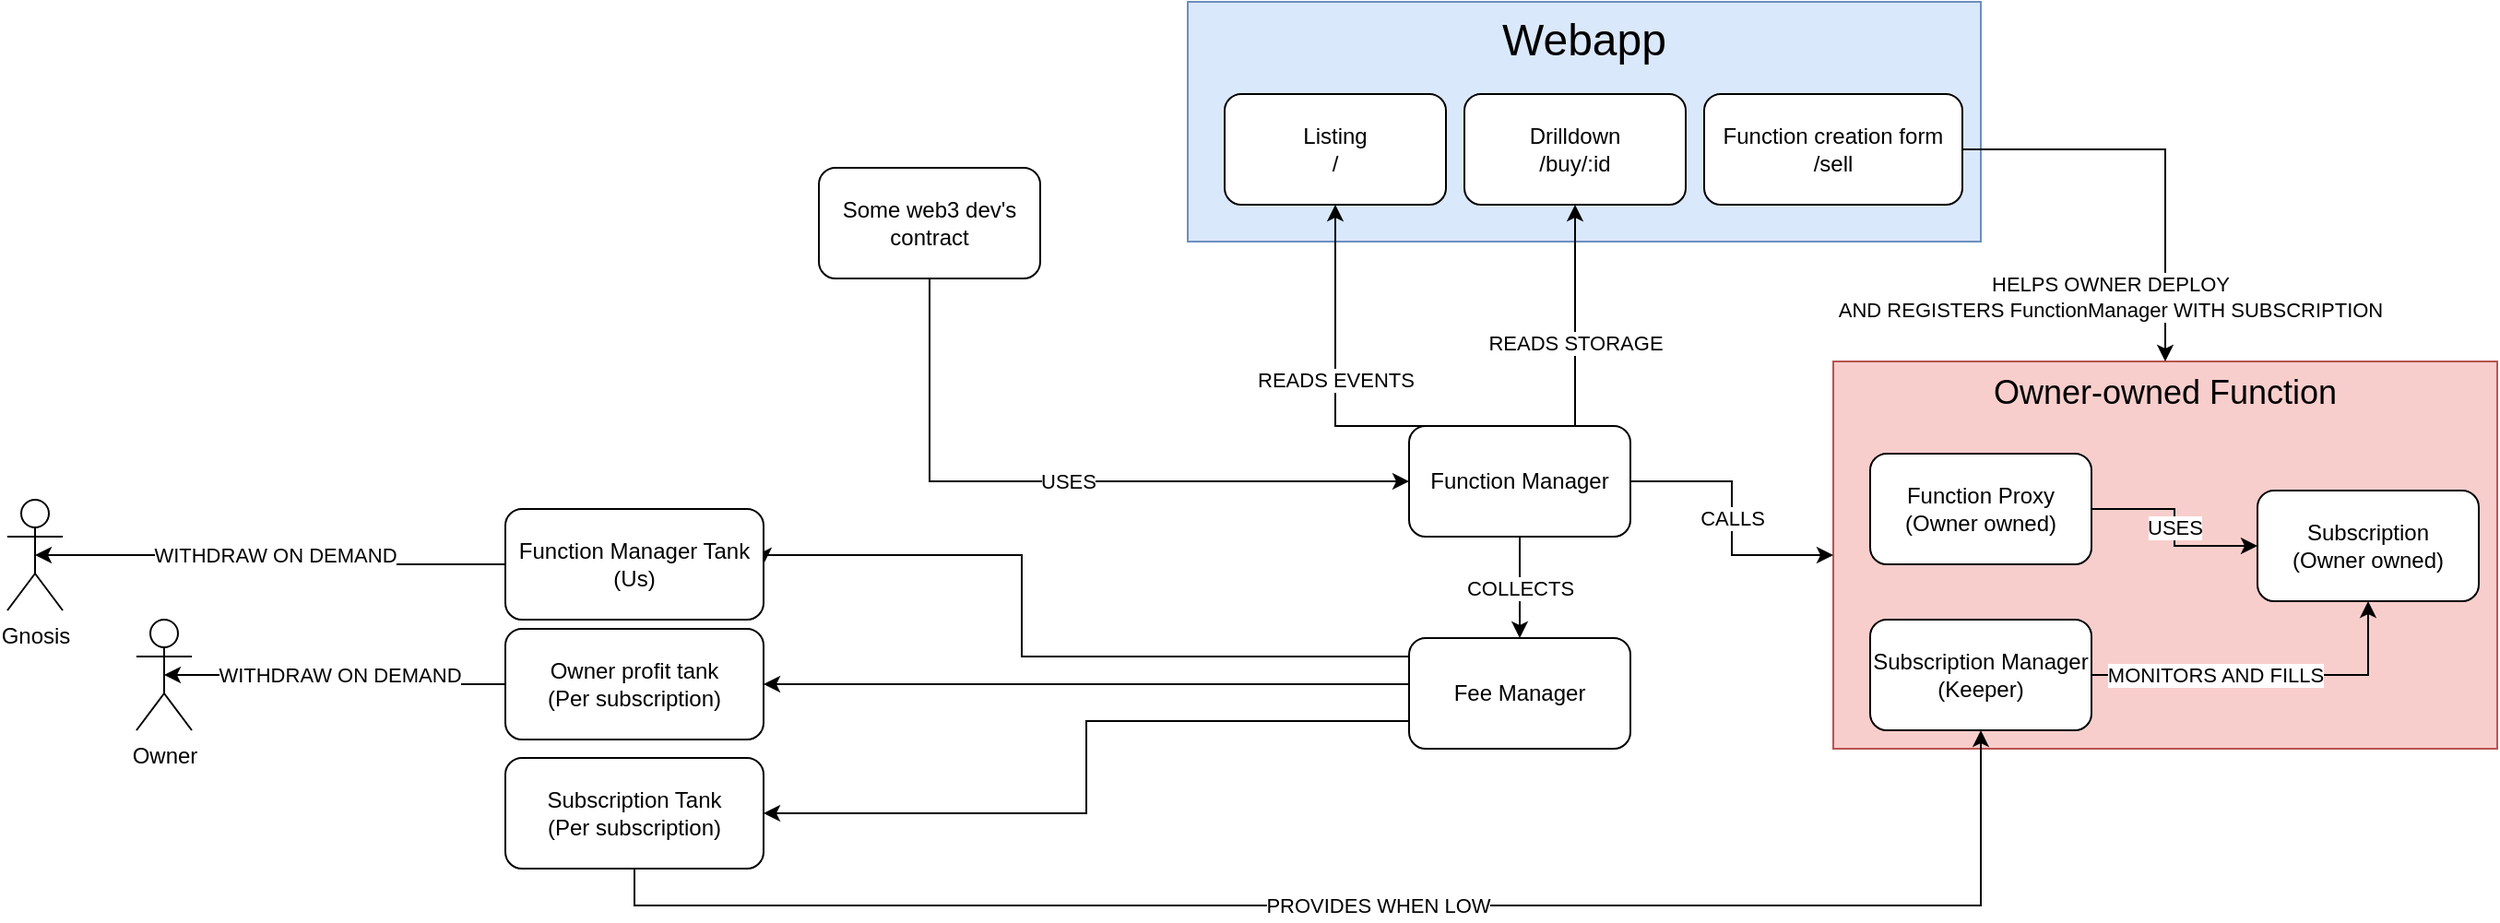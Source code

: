 <mxfile version="21.2.8" type="device" pages="5">
  <diagram id="_97RogYsonQwrS61qgb5" name="Overview Diagram (OLD)">
    <mxGraphModel dx="2284" dy="1934" grid="1" gridSize="10" guides="1" tooltips="1" connect="1" arrows="1" fold="1" page="1" pageScale="1" pageWidth="850" pageHeight="1100" math="0" shadow="0">
      <root>
        <mxCell id="0" />
        <mxCell id="1" parent="0" />
        <mxCell id="4-KkD4mTxqv4DB8zYI_S-33" value="Owner-owned Function" style="rounded=0;whiteSpace=wrap;html=1;align=center;verticalAlign=top;fontSize=18;fillColor=#f8cecc;strokeColor=#b85450;" parent="1" vertex="1">
          <mxGeometry x="550" y="235" width="360" height="210" as="geometry" />
        </mxCell>
        <mxCell id="4-KkD4mTxqv4DB8zYI_S-30" value="Webapp" style="rounded=0;whiteSpace=wrap;html=1;fillColor=#dae8fc;strokeColor=#6c8ebf;align=center;verticalAlign=top;fontSize=24;" parent="1" vertex="1">
          <mxGeometry x="200" y="40" width="430" height="130" as="geometry" />
        </mxCell>
        <mxCell id="4-KkD4mTxqv4DB8zYI_S-5" value="Listing&lt;br&gt;/" style="rounded=1;whiteSpace=wrap;html=1;" parent="1" vertex="1">
          <mxGeometry x="220" y="90" width="120" height="60" as="geometry" />
        </mxCell>
        <mxCell id="4-KkD4mTxqv4DB8zYI_S-34" value="CALLS" style="edgeStyle=orthogonalEdgeStyle;rounded=0;orthogonalLoop=1;jettySize=auto;html=1;exitX=1;exitY=0.5;exitDx=0;exitDy=0;" parent="1" source="4-KkD4mTxqv4DB8zYI_S-7" target="4-KkD4mTxqv4DB8zYI_S-33" edge="1">
          <mxGeometry relative="1" as="geometry" />
        </mxCell>
        <mxCell id="4-KkD4mTxqv4DB8zYI_S-37" value="READS EVENTS" style="edgeStyle=orthogonalEdgeStyle;rounded=0;orthogonalLoop=1;jettySize=auto;html=1;exitX=0.25;exitY=0;exitDx=0;exitDy=0;entryX=0.5;entryY=1;entryDx=0;entryDy=0;" parent="1" source="4-KkD4mTxqv4DB8zYI_S-7" target="4-KkD4mTxqv4DB8zYI_S-5" edge="1">
          <mxGeometry relative="1" as="geometry">
            <Array as="points">
              <mxPoint x="280" y="270" />
            </Array>
          </mxGeometry>
        </mxCell>
        <mxCell id="4-KkD4mTxqv4DB8zYI_S-38" value="READS STORAGE" style="edgeStyle=orthogonalEdgeStyle;rounded=0;orthogonalLoop=1;jettySize=auto;html=1;exitX=0.5;exitY=0;exitDx=0;exitDy=0;entryX=0.5;entryY=1;entryDx=0;entryDy=0;" parent="1" source="4-KkD4mTxqv4DB8zYI_S-7" target="4-KkD4mTxqv4DB8zYI_S-31" edge="1">
          <mxGeometry relative="1" as="geometry">
            <Array as="points">
              <mxPoint x="410" y="270" />
            </Array>
          </mxGeometry>
        </mxCell>
        <mxCell id="4-KkD4mTxqv4DB8zYI_S-7" value="Function Manager" style="rounded=1;whiteSpace=wrap;html=1;" parent="1" vertex="1">
          <mxGeometry x="320" y="270" width="120" height="60" as="geometry" />
        </mxCell>
        <mxCell id="4-KkD4mTxqv4DB8zYI_S-8" value="MONITORS AND FILLS" style="edgeStyle=orthogonalEdgeStyle;rounded=0;orthogonalLoop=1;jettySize=auto;html=1;exitX=1;exitY=0.5;exitDx=0;exitDy=0;entryX=0.5;entryY=1;entryDx=0;entryDy=0;" parent="1" source="4-KkD4mTxqv4DB8zYI_S-9" target="4-KkD4mTxqv4DB8zYI_S-19" edge="1">
          <mxGeometry x="-0.3" relative="1" as="geometry">
            <mxPoint as="offset" />
          </mxGeometry>
        </mxCell>
        <mxCell id="4-KkD4mTxqv4DB8zYI_S-9" value="Subscription Manager&lt;br&gt;(Keeper)" style="rounded=1;whiteSpace=wrap;html=1;" parent="1" vertex="1">
          <mxGeometry x="570" y="375" width="120" height="60" as="geometry" />
        </mxCell>
        <mxCell id="4-KkD4mTxqv4DB8zYI_S-11" value="Fee Manager" style="rounded=1;whiteSpace=wrap;html=1;" parent="1" vertex="1">
          <mxGeometry x="320" y="385" width="120" height="60" as="geometry" />
        </mxCell>
        <mxCell id="4-KkD4mTxqv4DB8zYI_S-12" style="edgeStyle=orthogonalEdgeStyle;rounded=0;orthogonalLoop=1;jettySize=auto;html=1;exitX=0;exitY=0.75;exitDx=0;exitDy=0;entryX=1;entryY=0.5;entryDx=0;entryDy=0;" parent="1" source="4-KkD4mTxqv4DB8zYI_S-11" target="4-KkD4mTxqv4DB8zYI_S-21" edge="1">
          <mxGeometry relative="1" as="geometry">
            <mxPoint x="30.0" y="395" as="sourcePoint" />
          </mxGeometry>
        </mxCell>
        <mxCell id="4-KkD4mTxqv4DB8zYI_S-13" style="edgeStyle=orthogonalEdgeStyle;rounded=0;orthogonalLoop=1;jettySize=auto;html=1;exitX=0;exitY=0.5;exitDx=0;exitDy=0;entryX=1;entryY=0.5;entryDx=0;entryDy=0;" parent="1" source="4-KkD4mTxqv4DB8zYI_S-11" target="4-KkD4mTxqv4DB8zYI_S-23" edge="1">
          <mxGeometry relative="1" as="geometry">
            <mxPoint x="30.0" y="380" as="sourcePoint" />
            <Array as="points">
              <mxPoint x="20" y="410" />
              <mxPoint x="20" y="410" />
            </Array>
          </mxGeometry>
        </mxCell>
        <mxCell id="4-KkD4mTxqv4DB8zYI_S-14" style="edgeStyle=orthogonalEdgeStyle;rounded=0;orthogonalLoop=1;jettySize=auto;html=1;exitX=0;exitY=0.25;exitDx=0;exitDy=0;entryX=1;entryY=0.5;entryDx=0;entryDy=0;" parent="1" source="4-KkD4mTxqv4DB8zYI_S-11" target="4-KkD4mTxqv4DB8zYI_S-25" edge="1">
          <mxGeometry relative="1" as="geometry">
            <mxPoint x="30.0" y="365" as="sourcePoint" />
            <Array as="points">
              <mxPoint x="110" y="395" />
              <mxPoint x="110" y="340" />
              <mxPoint x="-30" y="340" />
            </Array>
          </mxGeometry>
        </mxCell>
        <mxCell id="4-KkD4mTxqv4DB8zYI_S-16" value="USES" style="edgeStyle=orthogonalEdgeStyle;rounded=0;orthogonalLoop=1;jettySize=auto;html=1;exitX=1;exitY=0.5;exitDx=0;exitDy=0;entryX=0;entryY=0.5;entryDx=0;entryDy=0;" parent="1" source="4-KkD4mTxqv4DB8zYI_S-17" target="4-KkD4mTxqv4DB8zYI_S-19" edge="1">
          <mxGeometry relative="1" as="geometry" />
        </mxCell>
        <mxCell id="4-KkD4mTxqv4DB8zYI_S-17" value="Function Proxy (Owner owned)" style="rounded=1;whiteSpace=wrap;html=1;" parent="1" vertex="1">
          <mxGeometry x="570" y="285" width="120" height="60" as="geometry" />
        </mxCell>
        <mxCell id="4-KkD4mTxqv4DB8zYI_S-18" value="COLLECTS" style="endArrow=classic;html=1;rounded=0;exitX=0.5;exitY=1;exitDx=0;exitDy=0;entryX=0.5;entryY=0;entryDx=0;entryDy=0;" parent="1" source="4-KkD4mTxqv4DB8zYI_S-7" target="4-KkD4mTxqv4DB8zYI_S-11" edge="1">
          <mxGeometry width="50" height="50" relative="1" as="geometry">
            <mxPoint x="290" y="560" as="sourcePoint" />
            <mxPoint x="340" y="510" as="targetPoint" />
          </mxGeometry>
        </mxCell>
        <mxCell id="4-KkD4mTxqv4DB8zYI_S-19" value="Subscription&lt;br&gt;(Owner owned)" style="rounded=1;whiteSpace=wrap;html=1;" parent="1" vertex="1">
          <mxGeometry x="780" y="305" width="120" height="60" as="geometry" />
        </mxCell>
        <mxCell id="4-KkD4mTxqv4DB8zYI_S-36" value="PROVIDES WHEN LOW" style="edgeStyle=orthogonalEdgeStyle;rounded=0;orthogonalLoop=1;jettySize=auto;html=1;exitX=0.5;exitY=1;exitDx=0;exitDy=0;entryX=0.5;entryY=1;entryDx=0;entryDy=0;" parent="1" source="4-KkD4mTxqv4DB8zYI_S-21" target="4-KkD4mTxqv4DB8zYI_S-9" edge="1">
          <mxGeometry relative="1" as="geometry" />
        </mxCell>
        <mxCell id="4-KkD4mTxqv4DB8zYI_S-21" value="Subscription Tank&lt;br&gt;(Per subscription)" style="rounded=1;whiteSpace=wrap;html=1;" parent="1" vertex="1">
          <mxGeometry x="-170" y="450" width="140" height="60" as="geometry" />
        </mxCell>
        <mxCell id="4-KkD4mTxqv4DB8zYI_S-22" value="WITHDRAW ON DEMAND" style="edgeStyle=orthogonalEdgeStyle;rounded=0;orthogonalLoop=1;jettySize=auto;html=1;exitX=0;exitY=0.5;exitDx=0;exitDy=0;entryX=0.5;entryY=0.5;entryDx=0;entryDy=0;entryPerimeter=0;" parent="1" source="4-KkD4mTxqv4DB8zYI_S-23" target="4-KkD4mTxqv4DB8zYI_S-27" edge="1">
          <mxGeometry relative="1" as="geometry" />
        </mxCell>
        <mxCell id="4-KkD4mTxqv4DB8zYI_S-23" value="Owner profit tank&lt;br&gt;(Per subscription)" style="rounded=1;whiteSpace=wrap;html=1;" parent="1" vertex="1">
          <mxGeometry x="-170" y="380" width="140" height="60" as="geometry" />
        </mxCell>
        <mxCell id="4-KkD4mTxqv4DB8zYI_S-24" value="WITHDRAW ON DEMAND" style="edgeStyle=orthogonalEdgeStyle;rounded=0;orthogonalLoop=1;jettySize=auto;html=1;exitX=0;exitY=0.5;exitDx=0;exitDy=0;entryX=0.5;entryY=0.5;entryDx=0;entryDy=0;entryPerimeter=0;" parent="1" source="4-KkD4mTxqv4DB8zYI_S-25" target="4-KkD4mTxqv4DB8zYI_S-26" edge="1">
          <mxGeometry relative="1" as="geometry" />
        </mxCell>
        <mxCell id="4-KkD4mTxqv4DB8zYI_S-25" value="Function Manager Tank&lt;br&gt;(Us)" style="rounded=1;whiteSpace=wrap;html=1;" parent="1" vertex="1">
          <mxGeometry x="-170" y="315" width="140" height="60" as="geometry" />
        </mxCell>
        <mxCell id="4-KkD4mTxqv4DB8zYI_S-26" value="Gnosis" style="shape=umlActor;verticalLabelPosition=bottom;verticalAlign=top;html=1;outlineConnect=0;" parent="1" vertex="1">
          <mxGeometry x="-440" y="310" width="30" height="60" as="geometry" />
        </mxCell>
        <mxCell id="4-KkD4mTxqv4DB8zYI_S-27" value="Owner" style="shape=umlActor;verticalLabelPosition=bottom;verticalAlign=top;html=1;outlineConnect=0;" parent="1" vertex="1">
          <mxGeometry x="-370" y="375" width="30" height="60" as="geometry" />
        </mxCell>
        <mxCell id="4-KkD4mTxqv4DB8zYI_S-28" value="USES" style="edgeStyle=orthogonalEdgeStyle;rounded=0;orthogonalLoop=1;jettySize=auto;html=1;exitX=0.5;exitY=1;exitDx=0;exitDy=0;entryX=0;entryY=0.5;entryDx=0;entryDy=0;" parent="1" source="4-KkD4mTxqv4DB8zYI_S-29" target="4-KkD4mTxqv4DB8zYI_S-7" edge="1">
          <mxGeometry relative="1" as="geometry" />
        </mxCell>
        <mxCell id="4-KkD4mTxqv4DB8zYI_S-29" value="Some web3 dev&#39;s contract" style="rounded=1;whiteSpace=wrap;html=1;" parent="1" vertex="1">
          <mxGeometry y="130" width="120" height="60" as="geometry" />
        </mxCell>
        <mxCell id="4-KkD4mTxqv4DB8zYI_S-31" value="Drilldown&lt;br&gt;/buy/:id" style="rounded=1;whiteSpace=wrap;html=1;" parent="1" vertex="1">
          <mxGeometry x="350" y="90" width="120" height="60" as="geometry" />
        </mxCell>
        <mxCell id="4-KkD4mTxqv4DB8zYI_S-39" value="HELPS OWNER DEPLOY&lt;br&gt;AND REGISTERS FunctionManager WITH SUBSCRIPTION" style="edgeStyle=orthogonalEdgeStyle;rounded=0;orthogonalLoop=1;jettySize=auto;html=1;exitX=1;exitY=0.5;exitDx=0;exitDy=0;entryX=0.5;entryY=0;entryDx=0;entryDy=0;" parent="1" source="4-KkD4mTxqv4DB8zYI_S-32" target="4-KkD4mTxqv4DB8zYI_S-33" edge="1">
          <mxGeometry x="0.689" y="-30" relative="1" as="geometry">
            <mxPoint as="offset" />
          </mxGeometry>
        </mxCell>
        <mxCell id="4-KkD4mTxqv4DB8zYI_S-32" value="Function creation form&lt;br&gt;/sell" style="rounded=1;whiteSpace=wrap;html=1;" parent="1" vertex="1">
          <mxGeometry x="480" y="90" width="140" height="60" as="geometry" />
        </mxCell>
      </root>
    </mxGraphModel>
  </diagram>
  <diagram id="HcjYYFQ3SyVV-PXVgpu_" name="Function execution (OLD)">
    <mxGraphModel dx="2007" dy="1978" grid="1" gridSize="10" guides="1" tooltips="1" connect="1" arrows="1" fold="1" page="1" pageScale="1" pageWidth="850" pageHeight="1100" math="0" shadow="0">
      <root>
        <mxCell id="0" />
        <mxCell id="1" parent="0" />
        <mxCell id="ql8AYCS6N9ngIlp_J2bR-6" style="edgeStyle=orthogonalEdgeStyle;rounded=0;orthogonalLoop=1;jettySize=auto;html=1;exitX=1;exitY=0.333;exitDx=0;exitDy=0;exitPerimeter=0;entryX=0;entryY=0.5;entryDx=0;entryDy=0;" parent="1" source="ql8AYCS6N9ngIlp_J2bR-1" target="ql8AYCS6N9ngIlp_J2bR-12" edge="1">
          <mxGeometry relative="1" as="geometry">
            <mxPoint x="60" y="110" as="targetPoint" />
          </mxGeometry>
        </mxCell>
        <mxCell id="ql8AYCS6N9ngIlp_J2bR-1" value="Web3 Dev&#39;s contract" style="shape=umlActor;verticalLabelPosition=bottom;verticalAlign=top;html=1;outlineConnect=0;" parent="1" vertex="1">
          <mxGeometry x="-70" y="10" width="30" height="60" as="geometry" />
        </mxCell>
        <mxCell id="ql8AYCS6N9ngIlp_J2bR-7" style="edgeStyle=orthogonalEdgeStyle;rounded=0;orthogonalLoop=1;jettySize=auto;html=1;exitX=0.5;exitY=1;exitDx=0;exitDy=0;entryX=0.5;entryY=0;entryDx=0;entryDy=0;" parent="1" source="ql8AYCS6N9ngIlp_J2bR-2" target="ql8AYCS6N9ngIlp_J2bR-3" edge="1">
          <mxGeometry relative="1" as="geometry" />
        </mxCell>
        <mxCell id="ql8AYCS6N9ngIlp_J2bR-2" value="FunctionManager.sendRequest" style="rounded=0;whiteSpace=wrap;html=1;fillColor=#e1d5e7;strokeColor=#9673a6;" parent="1" vertex="1">
          <mxGeometry x="180" y="130" width="240" height="60" as="geometry" />
        </mxCell>
        <mxCell id="ql8AYCS6N9ngIlp_J2bR-8" style="edgeStyle=orthogonalEdgeStyle;rounded=0;orthogonalLoop=1;jettySize=auto;html=1;exitX=0.5;exitY=1;exitDx=0;exitDy=0;entryX=0.5;entryY=0;entryDx=0;entryDy=0;" parent="1" source="ql8AYCS6N9ngIlp_J2bR-3" target="ql8AYCS6N9ngIlp_J2bR-4" edge="1">
          <mxGeometry relative="1" as="geometry" />
        </mxCell>
        <mxCell id="ql8AYCS6N9ngIlp_J2bR-3" value="Collect fees" style="rounded=1;whiteSpace=wrap;html=1;fillColor=#e1d5e7;strokeColor=#9673a6;" parent="1" vertex="1">
          <mxGeometry x="240" y="220" width="120" height="60" as="geometry" />
        </mxCell>
        <mxCell id="ql8AYCS6N9ngIlp_J2bR-10" style="edgeStyle=orthogonalEdgeStyle;rounded=0;orthogonalLoop=1;jettySize=auto;html=1;exitX=1;exitY=0.5;exitDx=0;exitDy=0;entryX=0;entryY=0.5;entryDx=0;entryDy=0;" parent="1" source="ql8AYCS6N9ngIlp_J2bR-4" target="ql8AYCS6N9ngIlp_J2bR-9" edge="1">
          <mxGeometry relative="1" as="geometry" />
        </mxCell>
        <mxCell id="ql8AYCS6N9ngIlp_J2bR-4" value="Call FunctionProxy" style="rounded=1;whiteSpace=wrap;html=1;fillColor=#e1d5e7;strokeColor=#9673a6;" parent="1" vertex="1">
          <mxGeometry x="240" y="310" width="120" height="60" as="geometry" />
        </mxCell>
        <mxCell id="ql8AYCS6N9ngIlp_J2bR-17" style="edgeStyle=orthogonalEdgeStyle;rounded=0;orthogonalLoop=1;jettySize=auto;html=1;exitX=0.5;exitY=1;exitDx=0;exitDy=0;entryX=0.5;entryY=0;entryDx=0;entryDy=0;" parent="1" source="ql8AYCS6N9ngIlp_J2bR-9" target="ql8AYCS6N9ngIlp_J2bR-16" edge="1">
          <mxGeometry relative="1" as="geometry" />
        </mxCell>
        <mxCell id="ql8AYCS6N9ngIlp_J2bR-9" value="Function Proxy" style="rounded=0;whiteSpace=wrap;html=1;fillColor=#f8cecc;strokeColor=#b85450;" parent="1" vertex="1">
          <mxGeometry x="425" y="310" width="120" height="60" as="geometry" />
        </mxCell>
        <mxCell id="ql8AYCS6N9ngIlp_J2bR-24" style="edgeStyle=orthogonalEdgeStyle;rounded=0;orthogonalLoop=1;jettySize=auto;html=1;exitX=0.375;exitY=1;exitDx=0;exitDy=0;entryX=0.5;entryY=0;entryDx=0;entryDy=0;" parent="1" source="ql8AYCS6N9ngIlp_J2bR-12" target="ql8AYCS6N9ngIlp_J2bR-2" edge="1">
          <mxGeometry relative="1" as="geometry" />
        </mxCell>
        <mxCell id="ql8AYCS6N9ngIlp_J2bR-12" value="Request params&lt;br&gt;function address&lt;br&gt;args&lt;br&gt;callbackFunction (uint256 pointing to a mapping of bytes32 -&amp;gt; functionCallback)&lt;br&gt;&lt;br&gt;Must include deposit, deposit will be:&lt;br&gt;1. BaseFee + PremiumFee, which covers executing the function&lt;br&gt;2. Everything past BaseFee + PremiumFee is stored for the callback. If the callback runs out, tough luck." style="shape=hexagon;perimeter=hexagonPerimeter2;whiteSpace=wrap;html=1;fixedSize=1;" parent="1" vertex="1">
          <mxGeometry x="130" y="-30" width="480" height="130" as="geometry" />
        </mxCell>
        <mxCell id="ql8AYCS6N9ngIlp_J2bR-20" style="edgeStyle=orthogonalEdgeStyle;rounded=0;orthogonalLoop=1;jettySize=auto;html=1;exitX=0;exitY=0.75;exitDx=0;exitDy=0;entryX=1;entryY=0.5;entryDx=0;entryDy=0;" parent="1" source="ql8AYCS6N9ngIlp_J2bR-14" target="ql8AYCS6N9ngIlp_J2bR-19" edge="1">
          <mxGeometry relative="1" as="geometry" />
        </mxCell>
        <mxCell id="ql8AYCS6N9ngIlp_J2bR-14" value="DON" style="rounded=0;whiteSpace=wrap;html=1;fillColor=#dae8fc;strokeColor=#6c8ebf;" parent="1" vertex="1">
          <mxGeometry x="630" y="380" width="170" height="220" as="geometry" />
        </mxCell>
        <mxCell id="ql8AYCS6N9ngIlp_J2bR-18" style="edgeStyle=orthogonalEdgeStyle;rounded=0;orthogonalLoop=1;jettySize=auto;html=1;exitX=1;exitY=0.5;exitDx=0;exitDy=0;entryX=0;entryY=0.25;entryDx=0;entryDy=0;" parent="1" source="ql8AYCS6N9ngIlp_J2bR-16" target="ql8AYCS6N9ngIlp_J2bR-14" edge="1">
          <mxGeometry relative="1" as="geometry" />
        </mxCell>
        <mxCell id="ql8AYCS6N9ngIlp_J2bR-16" value="sendRequest" style="shape=process;whiteSpace=wrap;html=1;backgroundOutline=1;fillColor=#f8cecc;strokeColor=#b85450;" parent="1" vertex="1">
          <mxGeometry x="425" y="410" width="120" height="60" as="geometry" />
        </mxCell>
        <mxCell id="ql8AYCS6N9ngIlp_J2bR-25" style="edgeStyle=orthogonalEdgeStyle;rounded=0;orthogonalLoop=1;jettySize=auto;html=1;exitX=0;exitY=0.5;exitDx=0;exitDy=0;entryX=1;entryY=0.5;entryDx=0;entryDy=0;" parent="1" source="ql8AYCS6N9ngIlp_J2bR-19" target="ql8AYCS6N9ngIlp_J2bR-21" edge="1">
          <mxGeometry relative="1" as="geometry" />
        </mxCell>
        <mxCell id="ql8AYCS6N9ngIlp_J2bR-19" value="fulfillRequest" style="shape=process;whiteSpace=wrap;html=1;backgroundOutline=1;fillColor=#f8cecc;strokeColor=#b85450;" parent="1" vertex="1">
          <mxGeometry x="425" y="520" width="120" height="60" as="geometry" />
        </mxCell>
        <mxCell id="ql8AYCS6N9ngIlp_J2bR-29" style="edgeStyle=orthogonalEdgeStyle;rounded=0;orthogonalLoop=1;jettySize=auto;html=1;exitX=0.5;exitY=1;exitDx=0;exitDy=0;" parent="1" source="ql8AYCS6N9ngIlp_J2bR-21" target="ql8AYCS6N9ngIlp_J2bR-26" edge="1">
          <mxGeometry relative="1" as="geometry" />
        </mxCell>
        <mxCell id="ql8AYCS6N9ngIlp_J2bR-21" value="FunctionManager.fulfillRequest" style="rounded=0;whiteSpace=wrap;html=1;fillColor=#e1d5e7;strokeColor=#9673a6;" parent="1" vertex="1">
          <mxGeometry x="170" y="520" width="190" height="60" as="geometry" />
        </mxCell>
        <mxCell id="ql8AYCS6N9ngIlp_J2bR-30" style="edgeStyle=orthogonalEdgeStyle;rounded=0;orthogonalLoop=1;jettySize=auto;html=1;exitX=0.5;exitY=1;exitDx=0;exitDy=0;entryX=0.5;entryY=0;entryDx=0;entryDy=0;" parent="1" source="ql8AYCS6N9ngIlp_J2bR-26" target="ql8AYCS6N9ngIlp_J2bR-31" edge="1">
          <mxGeometry relative="1" as="geometry">
            <mxPoint x="260" y="750" as="targetPoint" />
          </mxGeometry>
        </mxCell>
        <mxCell id="ql8AYCS6N9ngIlp_J2bR-26" value="baseCallback&lt;br&gt;(Records metrics, calls the custom callback)" style="rounded=1;whiteSpace=wrap;html=1;fillColor=#e1d5e7;strokeColor=#9673a6;" parent="1" vertex="1">
          <mxGeometry x="205" y="620" width="120" height="60" as="geometry" />
        </mxCell>
        <mxCell id="ql8AYCS6N9ngIlp_J2bR-28" value="We will have some prebuilt callbacks:&lt;br&gt;1. Do nothing (for people who want to&lt;br&gt;2. Store&lt;br&gt;3. performUpkeep&lt;br&gt;&lt;br&gt;&lt;br&gt;Any user can submit a custom callback to the function manager, &lt;br&gt;but custom callbacks will only be accessible to the sender" style="ellipse;shape=cloud;whiteSpace=wrap;html=1;" parent="1" vertex="1">
          <mxGeometry x="400" y="-260" width="440" height="280" as="geometry" />
        </mxCell>
        <mxCell id="ql8AYCS6N9ngIlp_J2bR-31" value="customCallback" style="rounded=1;whiteSpace=wrap;html=1;fillColor=#e1d5e7;strokeColor=#9673a6;" parent="1" vertex="1">
          <mxGeometry x="205" y="720" width="120" height="60" as="geometry" />
        </mxCell>
      </root>
    </mxGraphModel>
  </diagram>
  <diagram id="N39p--mh9Gpqpmk-fSSp" name="Fee collection (OLD)">
    <mxGraphModel dx="1157" dy="878" grid="1" gridSize="10" guides="1" tooltips="1" connect="1" arrows="1" fold="1" page="1" pageScale="1" pageWidth="850" pageHeight="1100" math="0" shadow="0">
      <root>
        <mxCell id="0" />
        <mxCell id="1" parent="0" />
        <mxCell id="PROqfVO22ia28ZN9wxBx-3" style="edgeStyle=orthogonalEdgeStyle;rounded=0;orthogonalLoop=1;jettySize=auto;html=1;exitX=0.5;exitY=0.5;exitDx=0;exitDy=0;exitPerimeter=0;" parent="1" source="PROqfVO22ia28ZN9wxBx-1" target="PROqfVO22ia28ZN9wxBx-2" edge="1">
          <mxGeometry relative="1" as="geometry" />
        </mxCell>
        <mxCell id="PROqfVO22ia28ZN9wxBx-1" value="Function Owner" style="shape=umlActor;verticalLabelPosition=bottom;verticalAlign=top;html=1;outlineConnect=0;" parent="1" vertex="1">
          <mxGeometry x="100" y="130" width="30" height="60" as="geometry" />
        </mxCell>
        <mxCell id="PROqfVO22ia28ZN9wxBx-6" style="edgeStyle=orthogonalEdgeStyle;rounded=0;orthogonalLoop=1;jettySize=auto;html=1;exitX=1;exitY=0.5;exitDx=0;exitDy=0;entryX=0;entryY=0.5;entryDx=0;entryDy=0;" parent="1" source="PROqfVO22ia28ZN9wxBx-2" target="PROqfVO22ia28ZN9wxBx-5" edge="1">
          <mxGeometry relative="1" as="geometry" />
        </mxCell>
        <mxCell id="PROqfVO22ia28ZN9wxBx-2" value="Function Manager" style="rounded=0;whiteSpace=wrap;html=1;" parent="1" vertex="1">
          <mxGeometry x="210" y="130" width="90" height="60" as="geometry" />
        </mxCell>
        <mxCell id="PROqfVO22ia28ZN9wxBx-11" style="edgeStyle=orthogonalEdgeStyle;rounded=0;orthogonalLoop=1;jettySize=auto;html=1;exitX=1;exitY=0.5;exitDx=0;exitDy=0;entryX=0;entryY=0.5;entryDx=0;entryDy=0;" parent="1" source="PROqfVO22ia28ZN9wxBx-5" target="PROqfVO22ia28ZN9wxBx-10" edge="1">
          <mxGeometry relative="1" as="geometry" />
        </mxCell>
        <mxCell id="PROqfVO22ia28ZN9wxBx-5" value="registerFunction" style="rounded=1;whiteSpace=wrap;html=1;" parent="1" vertex="1">
          <mxGeometry x="350" y="140" width="100" height="40" as="geometry" />
        </mxCell>
        <mxCell id="PROqfVO22ia28ZN9wxBx-16" style="edgeStyle=orthogonalEdgeStyle;rounded=0;orthogonalLoop=1;jettySize=auto;html=1;exitX=1;exitY=0.5;exitDx=0;exitDy=0;" parent="1" source="PROqfVO22ia28ZN9wxBx-10" target="PROqfVO22ia28ZN9wxBx-15" edge="1">
          <mxGeometry relative="1" as="geometry" />
        </mxCell>
        <mxCell id="PROqfVO22ia28ZN9wxBx-18" style="edgeStyle=orthogonalEdgeStyle;rounded=0;orthogonalLoop=1;jettySize=auto;html=1;exitX=0.5;exitY=1;exitDx=0;exitDy=0;entryX=0.5;entryY=0;entryDx=0;entryDy=0;" parent="1" source="PROqfVO22ia28ZN9wxBx-10" target="PROqfVO22ia28ZN9wxBx-17" edge="1">
          <mxGeometry relative="1" as="geometry" />
        </mxCell>
        <mxCell id="PROqfVO22ia28ZN9wxBx-10" value="createSubscription" style="rounded=1;whiteSpace=wrap;html=1;" parent="1" vertex="1">
          <mxGeometry x="530" y="50" width="120" height="40" as="geometry" />
        </mxCell>
        <mxCell id="PROqfVO22ia28ZN9wxBx-22" style="edgeStyle=orthogonalEdgeStyle;rounded=0;orthogonalLoop=1;jettySize=auto;html=1;exitX=0.5;exitY=1;exitDx=0;exitDy=0;entryX=0.5;entryY=0;entryDx=0;entryDy=0;" parent="1" source="PROqfVO22ia28ZN9wxBx-13" target="PROqfVO22ia28ZN9wxBx-21" edge="1">
          <mxGeometry relative="1" as="geometry" />
        </mxCell>
        <mxCell id="PROqfVO22ia28ZN9wxBx-13" value="Deploy proxy contract" style="rounded=1;whiteSpace=wrap;html=1;" parent="1" vertex="1">
          <mxGeometry x="520" y="250" width="140" height="40" as="geometry" />
        </mxCell>
        <mxCell id="PROqfVO22ia28ZN9wxBx-15" value="Subscription" style="rounded=0;whiteSpace=wrap;html=1;" parent="1" vertex="1">
          <mxGeometry x="710" y="40" width="120" height="60" as="geometry" />
        </mxCell>
        <mxCell id="PROqfVO22ia28ZN9wxBx-19" style="edgeStyle=orthogonalEdgeStyle;rounded=0;orthogonalLoop=1;jettySize=auto;html=1;exitX=1;exitY=0.5;exitDx=0;exitDy=0;" parent="1" source="PROqfVO22ia28ZN9wxBx-17" target="PROqfVO22ia28ZN9wxBx-15" edge="1">
          <mxGeometry relative="1" as="geometry" />
        </mxCell>
        <mxCell id="PROqfVO22ia28ZN9wxBx-20" style="edgeStyle=orthogonalEdgeStyle;rounded=0;orthogonalLoop=1;jettySize=auto;html=1;exitX=0.5;exitY=1;exitDx=0;exitDy=0;entryX=0.5;entryY=0;entryDx=0;entryDy=0;" parent="1" source="PROqfVO22ia28ZN9wxBx-17" target="PROqfVO22ia28ZN9wxBx-13" edge="1">
          <mxGeometry relative="1" as="geometry" />
        </mxCell>
        <mxCell id="PROqfVO22ia28ZN9wxBx-17" value="Register Function Manage w/ Subscription" style="rounded=1;whiteSpace=wrap;html=1;" parent="1" vertex="1">
          <mxGeometry x="530" y="140" width="120" height="60" as="geometry" />
        </mxCell>
        <mxCell id="PROqfVO22ia28ZN9wxBx-23" value="Register" style="edgeStyle=orthogonalEdgeStyle;rounded=0;orthogonalLoop=1;jettySize=auto;html=1;exitX=0;exitY=0.5;exitDx=0;exitDy=0;entryX=0.5;entryY=1;entryDx=0;entryDy=0;" parent="1" source="PROqfVO22ia28ZN9wxBx-21" target="PROqfVO22ia28ZN9wxBx-2" edge="1">
          <mxGeometry relative="1" as="geometry" />
        </mxCell>
        <mxCell id="PROqfVO22ia28ZN9wxBx-21" value="Proxy Contract" style="rounded=0;whiteSpace=wrap;html=1;" parent="1" vertex="1">
          <mxGeometry x="530" y="340" width="120" height="60" as="geometry" />
        </mxCell>
        <mxCell id="PROqfVO22ia28ZN9wxBx-27" style="edgeStyle=orthogonalEdgeStyle;rounded=0;orthogonalLoop=1;jettySize=auto;html=1;exitX=0.5;exitY=0.5;exitDx=0;exitDy=0;exitPerimeter=0;entryX=0;entryY=0.5;entryDx=0;entryDy=0;" parent="1" source="PROqfVO22ia28ZN9wxBx-24" target="PROqfVO22ia28ZN9wxBx-25" edge="1">
          <mxGeometry relative="1" as="geometry" />
        </mxCell>
        <mxCell id="PROqfVO22ia28ZN9wxBx-24" value="web3 Dev" style="shape=umlActor;verticalLabelPosition=bottom;verticalAlign=top;html=1;outlineConnect=0;" parent="1" vertex="1">
          <mxGeometry x="60" y="610" width="30" height="60" as="geometry" />
        </mxCell>
        <mxCell id="PROqfVO22ia28ZN9wxBx-28" style="edgeStyle=orthogonalEdgeStyle;rounded=0;orthogonalLoop=1;jettySize=auto;html=1;exitX=1;exitY=0.5;exitDx=0;exitDy=0;" parent="1" source="PROqfVO22ia28ZN9wxBx-25" target="PROqfVO22ia28ZN9wxBx-26" edge="1">
          <mxGeometry relative="1" as="geometry" />
        </mxCell>
        <mxCell id="PROqfVO22ia28ZN9wxBx-25" value="FunctionManager" style="rounded=0;whiteSpace=wrap;html=1;" parent="1" vertex="1">
          <mxGeometry x="180" y="610" width="120" height="60" as="geometry" />
        </mxCell>
        <mxCell id="PROqfVO22ia28ZN9wxBx-31" style="edgeStyle=orthogonalEdgeStyle;rounded=0;orthogonalLoop=1;jettySize=auto;html=1;exitX=1;exitY=0.5;exitDx=0;exitDy=0;entryX=0;entryY=0.5;entryDx=0;entryDy=0;" parent="1" source="PROqfVO22ia28ZN9wxBx-26" target="PROqfVO22ia28ZN9wxBx-29" edge="1">
          <mxGeometry relative="1" as="geometry" />
        </mxCell>
        <mxCell id="PROqfVO22ia28ZN9wxBx-26" value="executeFunction" style="rounded=1;whiteSpace=wrap;html=1;" parent="1" vertex="1">
          <mxGeometry x="350" y="620" width="120" height="40" as="geometry" />
        </mxCell>
        <mxCell id="PROqfVO22ia28ZN9wxBx-32" style="edgeStyle=orthogonalEdgeStyle;rounded=0;orthogonalLoop=1;jettySize=auto;html=1;exitX=1;exitY=0.25;exitDx=0;exitDy=0;entryX=0;entryY=0.5;entryDx=0;entryDy=0;" parent="1" source="PROqfVO22ia28ZN9wxBx-29" target="PROqfVO22ia28ZN9wxBx-30" edge="1">
          <mxGeometry relative="1" as="geometry" />
        </mxCell>
        <mxCell id="PROqfVO22ia28ZN9wxBx-34" style="edgeStyle=orthogonalEdgeStyle;rounded=0;orthogonalLoop=1;jettySize=auto;html=1;exitX=1;exitY=0.75;exitDx=0;exitDy=0;entryX=0;entryY=0.5;entryDx=0;entryDy=0;" parent="1" source="PROqfVO22ia28ZN9wxBx-29" target="PROqfVO22ia28ZN9wxBx-33" edge="1">
          <mxGeometry relative="1" as="geometry" />
        </mxCell>
        <mxCell id="PROqfVO22ia28ZN9wxBx-35" style="edgeStyle=orthogonalEdgeStyle;rounded=0;orthogonalLoop=1;jettySize=auto;html=1;exitX=0.5;exitY=1;exitDx=0;exitDy=0;entryX=0.5;entryY=0;entryDx=0;entryDy=0;" parent="1" source="PROqfVO22ia28ZN9wxBx-29" target="PROqfVO22ia28ZN9wxBx-36" edge="1">
          <mxGeometry relative="1" as="geometry">
            <mxPoint x="600" y="710" as="targetPoint" />
          </mxGeometry>
        </mxCell>
        <mxCell id="PROqfVO22ia28ZN9wxBx-29" value="collectFees" style="rounded=1;whiteSpace=wrap;html=1;" parent="1" vertex="1">
          <mxGeometry x="540" y="560" width="120" height="40" as="geometry" />
        </mxCell>
        <mxCell id="PROqfVO22ia28ZN9wxBx-30" value="Per-function Subscription Pool&lt;br&gt;(Base Fee)" style="rounded=0;whiteSpace=wrap;html=1;" parent="1" vertex="1">
          <mxGeometry x="710" y="500" width="120" height="50" as="geometry" />
        </mxCell>
        <mxCell id="PROqfVO22ia28ZN9wxBx-33" value="Per-function Locked Profit Pool&lt;br&gt;(Function Fee)" style="rounded=0;whiteSpace=wrap;html=1;" parent="1" vertex="1">
          <mxGeometry x="710" y="600" width="120" height="50" as="geometry" />
        </mxCell>
        <mxCell id="PROqfVO22ia28ZN9wxBx-38" style="edgeStyle=orthogonalEdgeStyle;rounded=0;orthogonalLoop=1;jettySize=auto;html=1;exitX=1;exitY=0.5;exitDx=0;exitDy=0;entryX=0;entryY=0.25;entryDx=0;entryDy=0;" parent="1" source="PROqfVO22ia28ZN9wxBx-36" target="PROqfVO22ia28ZN9wxBx-37" edge="1">
          <mxGeometry relative="1" as="geometry" />
        </mxCell>
        <mxCell id="PROqfVO22ia28ZN9wxBx-36" value="Proxy Contract" style="rounded=0;whiteSpace=wrap;html=1;" parent="1" vertex="1">
          <mxGeometry x="540" y="720" width="120" height="60" as="geometry" />
        </mxCell>
        <mxCell id="PROqfVO22ia28ZN9wxBx-41" style="edgeStyle=orthogonalEdgeStyle;rounded=0;orthogonalLoop=1;jettySize=auto;html=1;exitX=0;exitY=0.75;exitDx=0;exitDy=0;entryX=1;entryY=0.5;entryDx=0;entryDy=0;" parent="1" source="PROqfVO22ia28ZN9wxBx-37" target="PROqfVO22ia28ZN9wxBx-40" edge="1">
          <mxGeometry relative="1" as="geometry" />
        </mxCell>
        <mxCell id="PROqfVO22ia28ZN9wxBx-37" value="DON" style="rounded=0;whiteSpace=wrap;html=1;" parent="1" vertex="1">
          <mxGeometry x="710" y="700" width="120" height="180" as="geometry" />
        </mxCell>
        <mxCell id="PROqfVO22ia28ZN9wxBx-44" style="edgeStyle=orthogonalEdgeStyle;rounded=0;orthogonalLoop=1;jettySize=auto;html=1;exitX=0;exitY=0.5;exitDx=0;exitDy=0;" parent="1" source="PROqfVO22ia28ZN9wxBx-40" target="PROqfVO22ia28ZN9wxBx-43" edge="1">
          <mxGeometry relative="1" as="geometry" />
        </mxCell>
        <mxCell id="PROqfVO22ia28ZN9wxBx-40" value="FunctionManager Callback Handler" style="rounded=0;whiteSpace=wrap;html=1;" parent="1" vertex="1">
          <mxGeometry x="365" y="810" width="120" height="60" as="geometry" />
        </mxCell>
        <mxCell id="PROqfVO22ia28ZN9wxBx-43" value="Unlock Fees" style="rounded=1;whiteSpace=wrap;html=1;arcSize=20;" parent="1" vertex="1">
          <mxGeometry x="170" y="820" width="110" height="40" as="geometry" />
        </mxCell>
        <mxCell id="PROqfVO22ia28ZN9wxBx-45" value="1. Function Owner calls registerFunction&lt;br&gt;2. registerFunction creates a new subscription&lt;br&gt;3. registerFunction deploys a new FunctionsClient contract" style="text;html=1;strokeColor=none;fillColor=none;align=left;verticalAlign=top;whiteSpace=wrap;rounded=0;" parent="1" vertex="1">
          <mxGeometry x="920" y="120" width="240" height="250" as="geometry" />
        </mxCell>
      </root>
    </mxGraphModel>
  </diagram>
  <diagram id="Vpf9t56SKxJCW6vmbXRD" name="Keepers">
    <mxGraphModel dx="307" dy="902" grid="1" gridSize="10" guides="1" tooltips="1" connect="1" arrows="1" fold="1" page="1" pageScale="1" pageWidth="850" pageHeight="1100" math="0" shadow="0">
      <root>
        <mxCell id="0" />
        <mxCell id="1" parent="0" />
        <mxCell id="mdY_FATa9YDurj9gB2TR-3" style="edgeStyle=orthogonalEdgeStyle;rounded=0;orthogonalLoop=1;jettySize=auto;html=1;exitX=1;exitY=0.5;exitDx=0;exitDy=0;entryX=0;entryY=0.5;entryDx=0;entryDy=0;" edge="1" parent="1" source="mdY_FATa9YDurj9gB2TR-1" target="mdY_FATa9YDurj9gB2TR-2">
          <mxGeometry relative="1" as="geometry" />
        </mxCell>
        <mxCell id="mdY_FATa9YDurj9gB2TR-1" value="Register function" style="rounded=0;whiteSpace=wrap;html=1;" vertex="1" parent="1">
          <mxGeometry x="990" y="250" width="120" height="60" as="geometry" />
        </mxCell>
        <mxCell id="mdY_FATa9YDurj9gB2TR-2" value="Create upkeep for function" style="rounded=0;whiteSpace=wrap;html=1;" vertex="1" parent="1">
          <mxGeometry x="1160" y="250" width="120" height="60" as="geometry" />
        </mxCell>
        <mxCell id="mdY_FATa9YDurj9gB2TR-5" value="Check upkeep" style="rounded=0;whiteSpace=wrap;html=1;" vertex="1" parent="1">
          <mxGeometry x="1160" y="370" width="120" height="60" as="geometry" />
        </mxCell>
        <mxCell id="mdY_FATa9YDurj9gB2TR-6" value="" style="endArrow=classic;html=1;rounded=0;exitX=0.5;exitY=1;exitDx=0;exitDy=0;entryX=0.5;entryY=0;entryDx=0;entryDy=0;" edge="1" parent="1" source="mdY_FATa9YDurj9gB2TR-2" target="mdY_FATa9YDurj9gB2TR-5">
          <mxGeometry width="50" height="50" relative="1" as="geometry">
            <mxPoint x="1390" y="470" as="sourcePoint" />
            <mxPoint x="1440" y="420" as="targetPoint" />
          </mxGeometry>
        </mxCell>
      </root>
    </mxGraphModel>
  </diagram>
  <diagram id="CLFc9bFfILZRvcSWCqys" name="Page-5">
    <mxGraphModel dx="1434" dy="1934" grid="1" gridSize="10" guides="1" tooltips="1" connect="1" arrows="1" fold="1" page="1" pageScale="1" pageWidth="850" pageHeight="1100" math="0" shadow="0">
      <root>
        <mxCell id="0" />
        <mxCell id="1" parent="0" />
        <mxCell id="wrEMYWICn5dAosU0GMxR-2" value="Create subscription" style="rounded=1;whiteSpace=wrap;html=1;" vertex="1" parent="1">
          <mxGeometry x="250" y="140" width="160" height="40" as="geometry" />
        </mxCell>
        <mxCell id="wrEMYWICn5dAosU0GMxR-3" value="Fund subscription" style="rounded=1;whiteSpace=wrap;html=1;" vertex="1" parent="1">
          <mxGeometry x="250" y="210" width="160" height="40" as="geometry" />
        </mxCell>
        <mxCell id="wrEMYWICn5dAosU0GMxR-5" value="Deploy FunctionsConsumer contract" style="rounded=1;whiteSpace=wrap;html=1;" vertex="1" parent="1">
          <mxGeometry x="220" y="280" width="220" height="40" as="geometry" />
        </mxCell>
        <mxCell id="wrEMYWICn5dAosU0GMxR-6" value="Register FunctionsConsumer as authorized consumer" style="rounded=1;whiteSpace=wrap;html=1;" vertex="1" parent="1">
          <mxGeometry x="220" y="350" width="220" height="40" as="geometry" />
        </mxCell>
      </root>
    </mxGraphModel>
  </diagram>
</mxfile>

